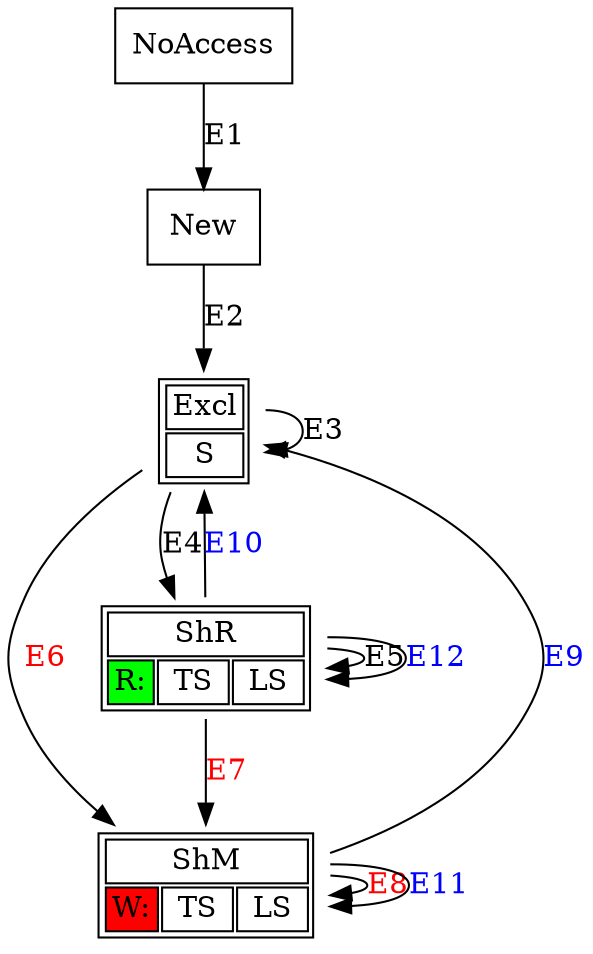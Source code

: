 // This graph show the memory state machine in helgrind 3.3.0

digraph helgrind330{
   NoAccess [shape=rectangle label="NoAccess"];

   New [shape=rectangle label="New"];

   Excl [shape=plaintext label=<<TABLE BGCOLOR="white"> <tr> 
        <td colspan="1">Excl</td> 
      </tr> <tr> 
        <td>S</td>
      </tr> </TABLE>>
    ]
    
    ShM  [shape=plaintext label=<<TABLE BGCOLOR="white"> <tr> 
        <td colspan="3">ShM</td> 
      </tr> <tr> 
        <td bgcolor="red">W:</td>
        <td> TS </td>
        <td> LS </td>
      </tr> </TABLE>>
    ]

    ShR  [shape=plaintext label=<<TABLE BGCOLOR="white"> <tr> 
        <td colspan="3">ShR</td> 
      </tr> <tr> 
        <td bgcolor="green">R:</td>
        <td> TS </td>
        <td> LS </td>
      </tr> </TABLE>>
    ]

   NoAccess -> New   [fontcolor="black" label="E1"];
   New      -> Excl  [fontcolor="black" label="E2"];
   Excl     -> Excl  [fontcolor="black" label="E3"];
   Excl     -> ShR   [fontcolor="black" label="E4"];
   ShR      -> ShR   [fontcolor="black" label="E5"];

// race may be reported here 
   Excl     -> ShM   [fontcolor="red"   label="E6"];
   ShR      -> ShM   [fontcolor="red"   label="E7"]; 
   ShM      -> ShM   [fontcolor="red"   label="E8"];

// thread join
   ShM      -> Excl  [fontcolor="blue"  label="E9"];
   ShR      -> Excl  [fontcolor="blue"  label="E10"];
   ShM      -> ShM   [fontcolor="blue"  label="E11"];
   ShR      -> ShR   [fontcolor="blue"  label="E12"];

}
